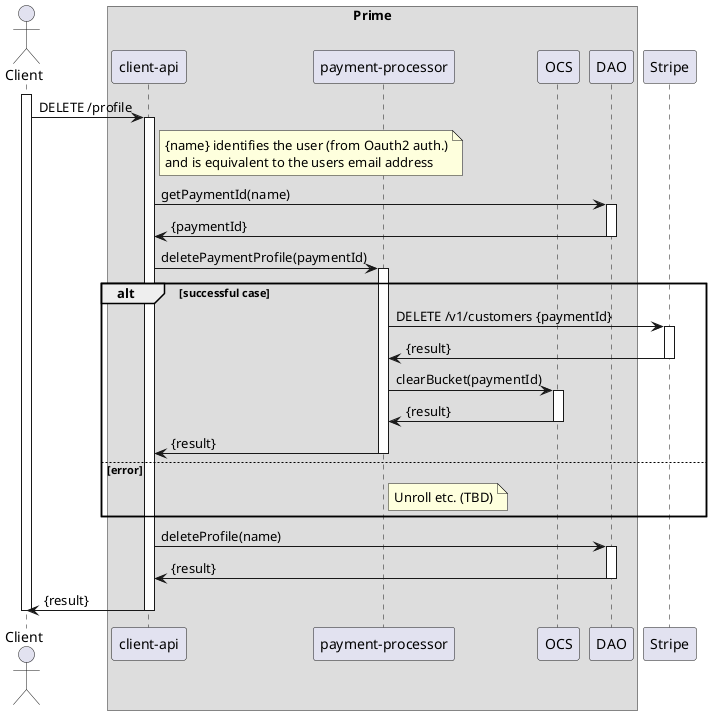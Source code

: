 @startuml

actor Client
participant Client

box "Prime"
    participant "client-api"
    participant "payment-processor"
    participant OCS
    participant DAO
end box
participant Stripe

activate Client

    Client -> "client-api": DELETE /profile
    activate "client-api"
    note right of "client-api"
       {name} identifies the user (from Oauth2 auth.)
       and is equivalent to the users email address
    end note

    "client-api" -> DAO : getPaymentId(name)
    activate DAO
    DAO -> "client-api" : {paymentId}
    deactivate DAO

    "client-api" -> "payment-processor" : deletePaymentProfile(paymentId)
    activate "payment-processor"

    alt successful case
        "payment-processor" -> Stripe : DELETE /v1/customers {paymentId}
        activate Stripe
        "Stripe" -> "payment-processor" : {result}
        deactivate Stripe

        "payment-processor" -> OCS : clearBucket(paymentId)
        activate OCS
        OCS -> "payment-processor" : {result}
        deactivate OCS

        "payment-processor" -> "client-api" : {result}
        deactivate "payment-processor"

    else error
        note right of "payment-processor" : Unroll etc. (TBD)

    end

    "client-api" -> DAO : deleteProfile(name)
    activate DAO
    DAO -> "client-api" : {result}
    deactivate DAO

    "client-api" -> Client : {result}
    deactivate "client-api"

deactivate Client

@enduml
